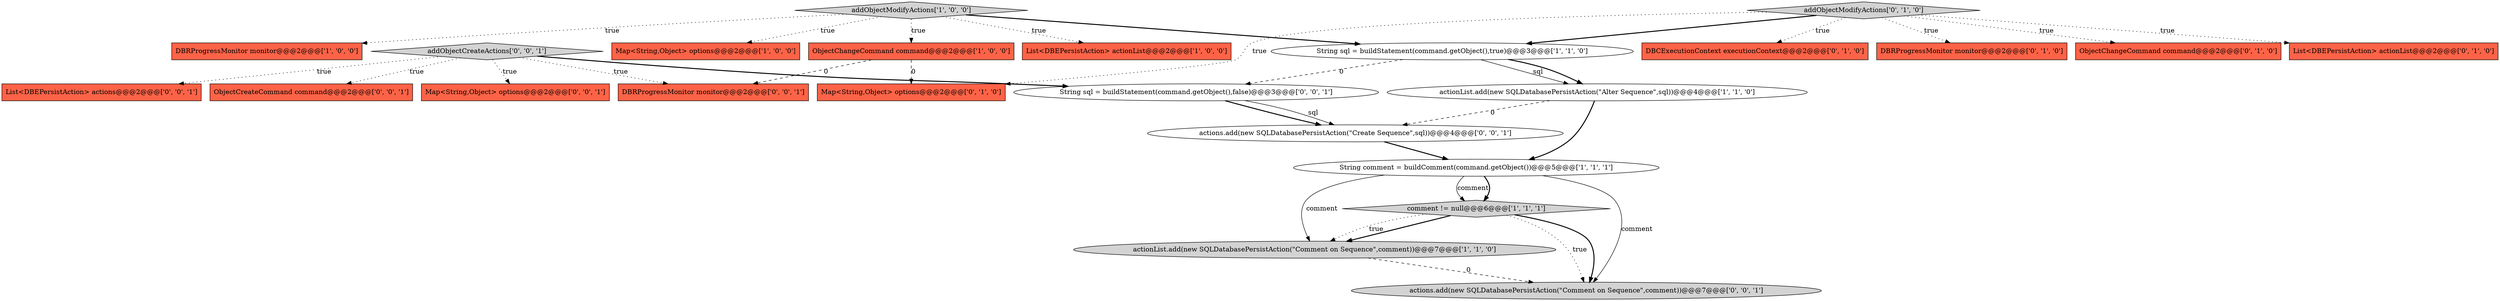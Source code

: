 digraph {
16 [style = filled, label = "String sql = buildStatement(command.getObject(),false)@@@3@@@['0', '0', '1']", fillcolor = white, shape = ellipse image = "AAA0AAABBB3BBB"];
18 [style = filled, label = "List<DBEPersistAction> actions@@@2@@@['0', '0', '1']", fillcolor = tomato, shape = box image = "AAA0AAABBB3BBB"];
19 [style = filled, label = "actions.add(new SQLDatabasePersistAction(\"Create Sequence\",sql))@@@4@@@['0', '0', '1']", fillcolor = white, shape = ellipse image = "AAA0AAABBB3BBB"];
21 [style = filled, label = "ObjectCreateCommand command@@@2@@@['0', '0', '1']", fillcolor = tomato, shape = box image = "AAA0AAABBB3BBB"];
10 [style = filled, label = "DBRProgressMonitor monitor@@@2@@@['0', '1', '0']", fillcolor = tomato, shape = box image = "AAA0AAABBB2BBB"];
1 [style = filled, label = "String sql = buildStatement(command.getObject(),true)@@@3@@@['1', '1', '0']", fillcolor = white, shape = ellipse image = "AAA0AAABBB1BBB"];
5 [style = filled, label = "List<DBEPersistAction> actionList@@@2@@@['1', '0', '0']", fillcolor = tomato, shape = box image = "AAA0AAABBB1BBB"];
11 [style = filled, label = "addObjectModifyActions['0', '1', '0']", fillcolor = lightgray, shape = diamond image = "AAA0AAABBB2BBB"];
23 [style = filled, label = "actions.add(new SQLDatabasePersistAction(\"Comment on Sequence\",comment))@@@7@@@['0', '0', '1']", fillcolor = lightgray, shape = ellipse image = "AAA0AAABBB3BBB"];
15 [style = filled, label = "Map<String,Object> options@@@2@@@['0', '1', '0']", fillcolor = tomato, shape = box image = "AAA1AAABBB2BBB"];
17 [style = filled, label = "addObjectCreateActions['0', '0', '1']", fillcolor = lightgray, shape = diamond image = "AAA0AAABBB3BBB"];
3 [style = filled, label = "addObjectModifyActions['1', '0', '0']", fillcolor = lightgray, shape = diamond image = "AAA0AAABBB1BBB"];
2 [style = filled, label = "actionList.add(new SQLDatabasePersistAction(\"Alter Sequence\",sql))@@@4@@@['1', '1', '0']", fillcolor = white, shape = ellipse image = "AAA0AAABBB1BBB"];
7 [style = filled, label = "comment != null@@@6@@@['1', '1', '1']", fillcolor = lightgray, shape = diamond image = "AAA0AAABBB1BBB"];
0 [style = filled, label = "actionList.add(new SQLDatabasePersistAction(\"Comment on Sequence\",comment))@@@7@@@['1', '1', '0']", fillcolor = lightgray, shape = ellipse image = "AAA0AAABBB1BBB"];
14 [style = filled, label = "ObjectChangeCommand command@@@2@@@['0', '1', '0']", fillcolor = tomato, shape = box image = "AAA0AAABBB2BBB"];
13 [style = filled, label = "List<DBEPersistAction> actionList@@@2@@@['0', '1', '0']", fillcolor = tomato, shape = box image = "AAA0AAABBB2BBB"];
8 [style = filled, label = "DBRProgressMonitor monitor@@@2@@@['1', '0', '0']", fillcolor = tomato, shape = box image = "AAA0AAABBB1BBB"];
12 [style = filled, label = "DBCExecutionContext executionContext@@@2@@@['0', '1', '0']", fillcolor = tomato, shape = box image = "AAA0AAABBB2BBB"];
9 [style = filled, label = "ObjectChangeCommand command@@@2@@@['1', '0', '0']", fillcolor = tomato, shape = box image = "AAA1AAABBB1BBB"];
6 [style = filled, label = "Map<String,Object> options@@@2@@@['1', '0', '0']", fillcolor = tomato, shape = box image = "AAA0AAABBB1BBB"];
20 [style = filled, label = "Map<String,Object> options@@@2@@@['0', '0', '1']", fillcolor = tomato, shape = box image = "AAA0AAABBB3BBB"];
22 [style = filled, label = "DBRProgressMonitor monitor@@@2@@@['0', '0', '1']", fillcolor = tomato, shape = box image = "AAA0AAABBB3BBB"];
4 [style = filled, label = "String comment = buildComment(command.getObject())@@@5@@@['1', '1', '1']", fillcolor = white, shape = ellipse image = "AAA0AAABBB1BBB"];
17->20 [style = dotted, label="true"];
16->19 [style = solid, label="sql"];
4->23 [style = solid, label="comment"];
4->7 [style = solid, label="comment"];
2->19 [style = dashed, label="0"];
3->1 [style = bold, label=""];
17->18 [style = dotted, label="true"];
11->1 [style = bold, label=""];
11->10 [style = dotted, label="true"];
0->23 [style = dashed, label="0"];
11->12 [style = dotted, label="true"];
11->14 [style = dotted, label="true"];
9->22 [style = dashed, label="0"];
7->0 [style = bold, label=""];
11->13 [style = dotted, label="true"];
3->9 [style = dotted, label="true"];
3->6 [style = dotted, label="true"];
16->19 [style = bold, label=""];
7->0 [style = dotted, label="true"];
2->4 [style = bold, label=""];
4->7 [style = bold, label=""];
4->0 [style = solid, label="comment"];
3->5 [style = dotted, label="true"];
7->23 [style = dotted, label="true"];
1->16 [style = dashed, label="0"];
7->23 [style = bold, label=""];
17->22 [style = dotted, label="true"];
1->2 [style = solid, label="sql"];
1->2 [style = bold, label=""];
19->4 [style = bold, label=""];
11->15 [style = dotted, label="true"];
3->8 [style = dotted, label="true"];
17->21 [style = dotted, label="true"];
17->16 [style = bold, label=""];
9->15 [style = dashed, label="0"];
}
